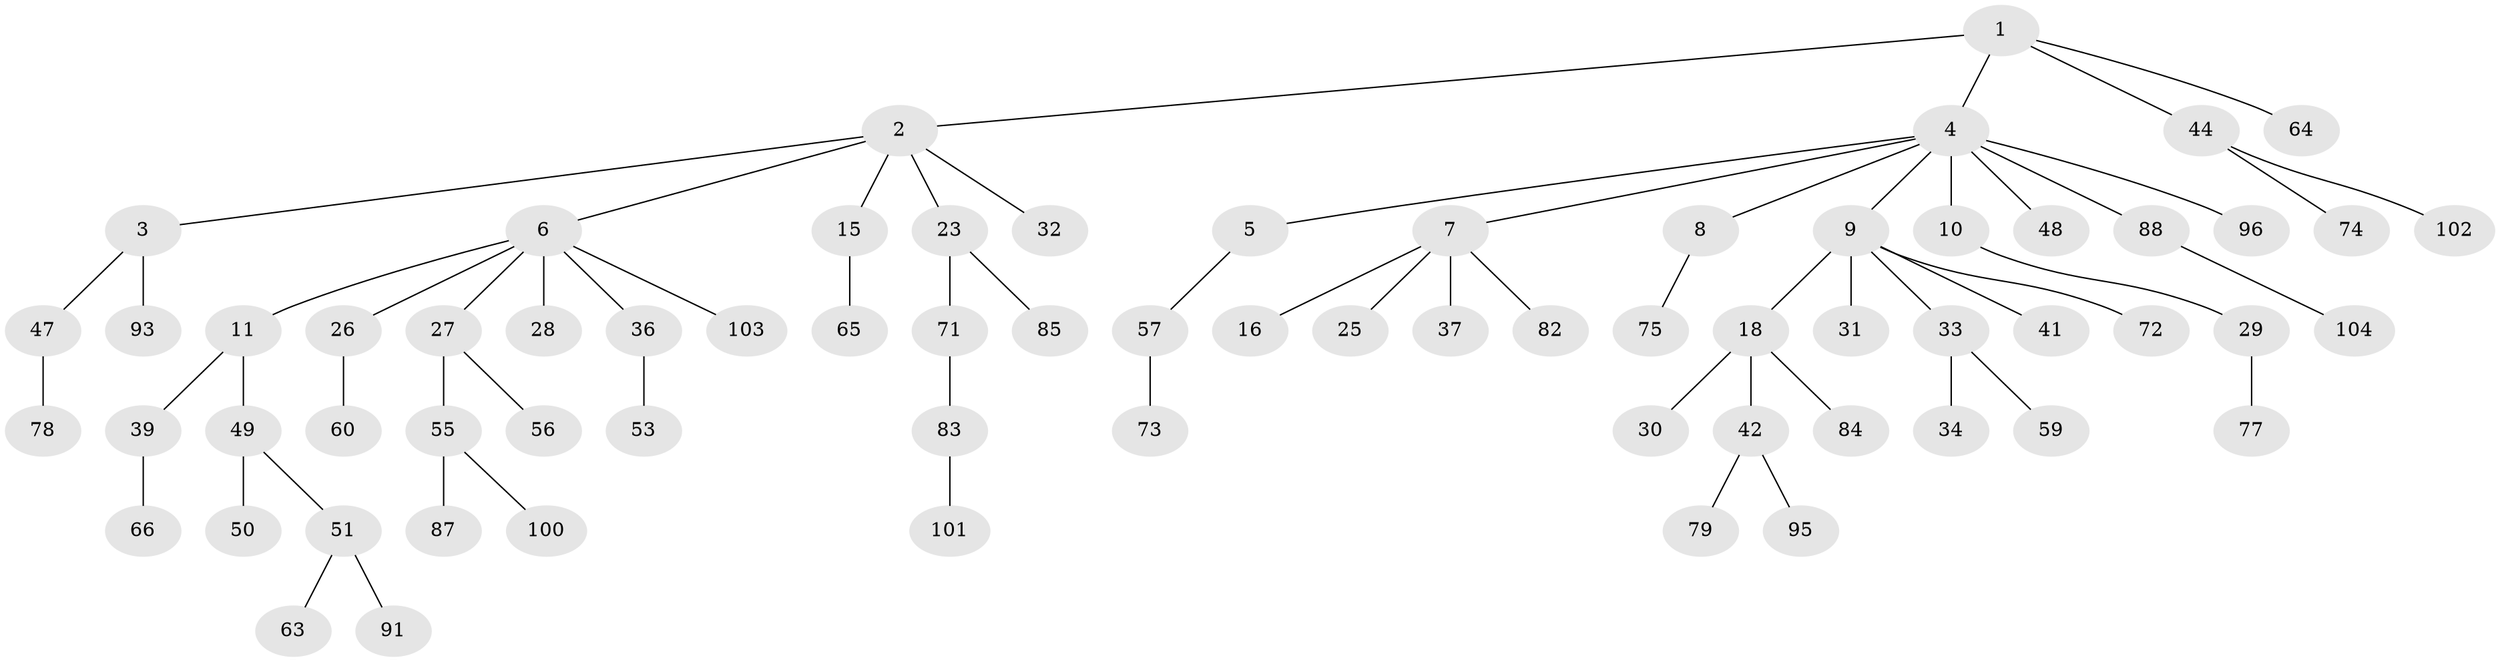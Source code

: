 // original degree distribution, {5: 0.038461538461538464, 6: 0.019230769230769232, 4: 0.038461538461538464, 10: 0.009615384615384616, 3: 0.11538461538461539, 2: 0.2980769230769231, 1: 0.4807692307692308}
// Generated by graph-tools (version 1.1) at 2025/42/03/06/25 10:42:06]
// undirected, 69 vertices, 68 edges
graph export_dot {
graph [start="1"]
  node [color=gray90,style=filled];
  1 [super="+13"];
  2 [super="+14"];
  3 [super="+68"];
  4 [super="+19"];
  5 [super="+45"];
  6 [super="+12"];
  7 [super="+38"];
  8;
  9 [super="+17"];
  10 [super="+21"];
  11 [super="+24"];
  15 [super="+22"];
  16;
  18 [super="+20"];
  23 [super="+46"];
  25 [super="+90"];
  26;
  27 [super="+43"];
  28;
  29 [super="+35"];
  30;
  31;
  32 [super="+86"];
  33 [super="+70"];
  34;
  36;
  37 [super="+52"];
  39 [super="+40"];
  41;
  42 [super="+92"];
  44 [super="+54"];
  47 [super="+58"];
  48;
  49;
  50 [super="+61"];
  51;
  53 [super="+89"];
  55 [super="+62"];
  56 [super="+67"];
  57 [super="+69"];
  59;
  60;
  63 [super="+76"];
  64 [super="+81"];
  65 [super="+99"];
  66;
  71;
  72;
  73;
  74;
  75 [super="+80"];
  77;
  78;
  79;
  82;
  83;
  84 [super="+94"];
  85;
  87;
  88 [super="+97"];
  91;
  93;
  95;
  96 [super="+98"];
  100;
  101;
  102;
  103;
  104;
  1 -- 2;
  1 -- 4;
  1 -- 44;
  1 -- 64;
  2 -- 3;
  2 -- 6;
  2 -- 15;
  2 -- 32;
  2 -- 23;
  3 -- 47;
  3 -- 93;
  4 -- 5;
  4 -- 7;
  4 -- 8;
  4 -- 9;
  4 -- 10;
  4 -- 48;
  4 -- 88;
  4 -- 96;
  5 -- 57;
  6 -- 11;
  6 -- 27;
  6 -- 36;
  6 -- 26;
  6 -- 28;
  6 -- 103;
  7 -- 16;
  7 -- 25;
  7 -- 37;
  7 -- 82;
  8 -- 75;
  9 -- 33;
  9 -- 18;
  9 -- 72;
  9 -- 31;
  9 -- 41;
  10 -- 29;
  11 -- 49;
  11 -- 39;
  15 -- 65;
  18 -- 30;
  18 -- 42;
  18 -- 84;
  23 -- 71;
  23 -- 85;
  26 -- 60;
  27 -- 56;
  27 -- 55;
  29 -- 77;
  33 -- 34;
  33 -- 59;
  36 -- 53;
  39 -- 66;
  42 -- 79;
  42 -- 95;
  44 -- 102;
  44 -- 74;
  47 -- 78;
  49 -- 50;
  49 -- 51;
  51 -- 63;
  51 -- 91;
  55 -- 100;
  55 -- 87;
  57 -- 73;
  71 -- 83;
  83 -- 101;
  88 -- 104;
}
